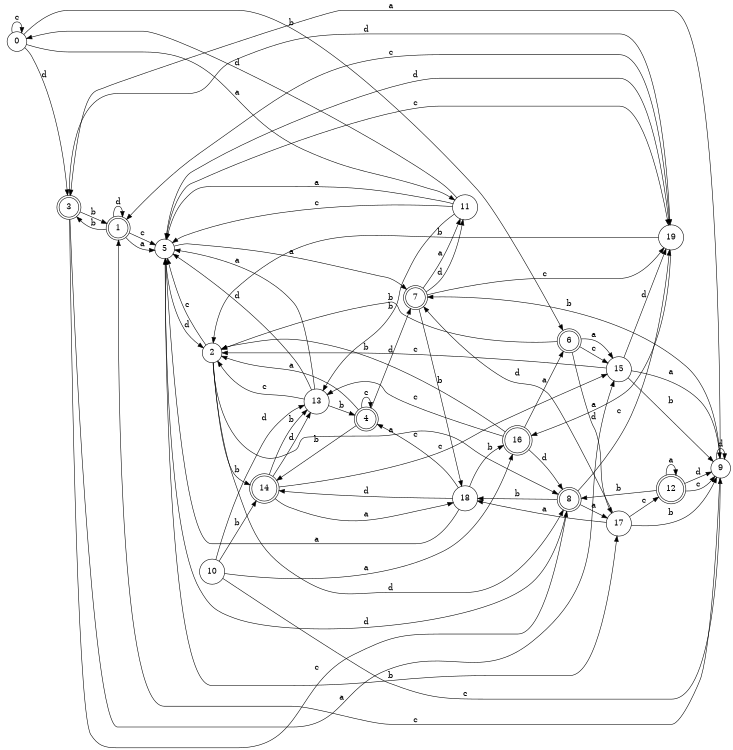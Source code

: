 digraph n16_3 {
__start0 [label="" shape="none"];

rankdir=LR;
size="8,5";

s0 [style="filled", color="black", fillcolor="white" shape="circle", label="0"];
s1 [style="rounded,filled", color="black", fillcolor="white" shape="doublecircle", label="1"];
s2 [style="filled", color="black", fillcolor="white" shape="circle", label="2"];
s3 [style="rounded,filled", color="black", fillcolor="white" shape="doublecircle", label="3"];
s4 [style="rounded,filled", color="black", fillcolor="white" shape="doublecircle", label="4"];
s5 [style="filled", color="black", fillcolor="white" shape="circle", label="5"];
s6 [style="rounded,filled", color="black", fillcolor="white" shape="doublecircle", label="6"];
s7 [style="rounded,filled", color="black", fillcolor="white" shape="doublecircle", label="7"];
s8 [style="rounded,filled", color="black", fillcolor="white" shape="doublecircle", label="8"];
s9 [style="filled", color="black", fillcolor="white" shape="circle", label="9"];
s10 [style="filled", color="black", fillcolor="white" shape="circle", label="10"];
s11 [style="filled", color="black", fillcolor="white" shape="circle", label="11"];
s12 [style="rounded,filled", color="black", fillcolor="white" shape="doublecircle", label="12"];
s13 [style="filled", color="black", fillcolor="white" shape="circle", label="13"];
s14 [style="rounded,filled", color="black", fillcolor="white" shape="doublecircle", label="14"];
s15 [style="filled", color="black", fillcolor="white" shape="circle", label="15"];
s16 [style="rounded,filled", color="black", fillcolor="white" shape="doublecircle", label="16"];
s17 [style="filled", color="black", fillcolor="white" shape="circle", label="17"];
s18 [style="filled", color="black", fillcolor="white" shape="circle", label="18"];
s19 [style="filled", color="black", fillcolor="white" shape="circle", label="19"];
s0 -> s11 [label="a"];
s0 -> s6 [label="b"];
s0 -> s0 [label="c"];
s0 -> s3 [label="d"];
s1 -> s5 [label="a"];
s1 -> s3 [label="b"];
s1 -> s5 [label="c"];
s1 -> s1 [label="d"];
s2 -> s8 [label="a"];
s2 -> s14 [label="b"];
s2 -> s5 [label="c"];
s2 -> s8 [label="d"];
s3 -> s15 [label="a"];
s3 -> s1 [label="b"];
s3 -> s8 [label="c"];
s3 -> s19 [label="d"];
s4 -> s2 [label="a"];
s4 -> s14 [label="b"];
s4 -> s4 [label="c"];
s4 -> s7 [label="d"];
s5 -> s7 [label="a"];
s5 -> s17 [label="b"];
s5 -> s19 [label="c"];
s5 -> s2 [label="d"];
s6 -> s15 [label="a"];
s6 -> s2 [label="b"];
s6 -> s15 [label="c"];
s6 -> s17 [label="d"];
s7 -> s11 [label="a"];
s7 -> s18 [label="b"];
s7 -> s19 [label="c"];
s7 -> s11 [label="d"];
s8 -> s17 [label="a"];
s8 -> s18 [label="b"];
s8 -> s19 [label="c"];
s8 -> s5 [label="d"];
s9 -> s3 [label="a"];
s9 -> s7 [label="b"];
s9 -> s1 [label="c"];
s9 -> s9 [label="d"];
s10 -> s16 [label="a"];
s10 -> s14 [label="b"];
s10 -> s9 [label="c"];
s10 -> s13 [label="d"];
s11 -> s5 [label="a"];
s11 -> s13 [label="b"];
s11 -> s5 [label="c"];
s11 -> s0 [label="d"];
s12 -> s12 [label="a"];
s12 -> s8 [label="b"];
s12 -> s9 [label="c"];
s12 -> s9 [label="d"];
s13 -> s5 [label="a"];
s13 -> s4 [label="b"];
s13 -> s2 [label="c"];
s13 -> s5 [label="d"];
s14 -> s18 [label="a"];
s14 -> s13 [label="b"];
s14 -> s15 [label="c"];
s14 -> s13 [label="d"];
s15 -> s9 [label="a"];
s15 -> s9 [label="b"];
s15 -> s2 [label="c"];
s15 -> s19 [label="d"];
s16 -> s6 [label="a"];
s16 -> s2 [label="b"];
s16 -> s13 [label="c"];
s16 -> s8 [label="d"];
s17 -> s18 [label="a"];
s17 -> s9 [label="b"];
s17 -> s12 [label="c"];
s17 -> s7 [label="d"];
s18 -> s5 [label="a"];
s18 -> s16 [label="b"];
s18 -> s4 [label="c"];
s18 -> s14 [label="d"];
s19 -> s16 [label="a"];
s19 -> s2 [label="b"];
s19 -> s1 [label="c"];
s19 -> s5 [label="d"];

}
